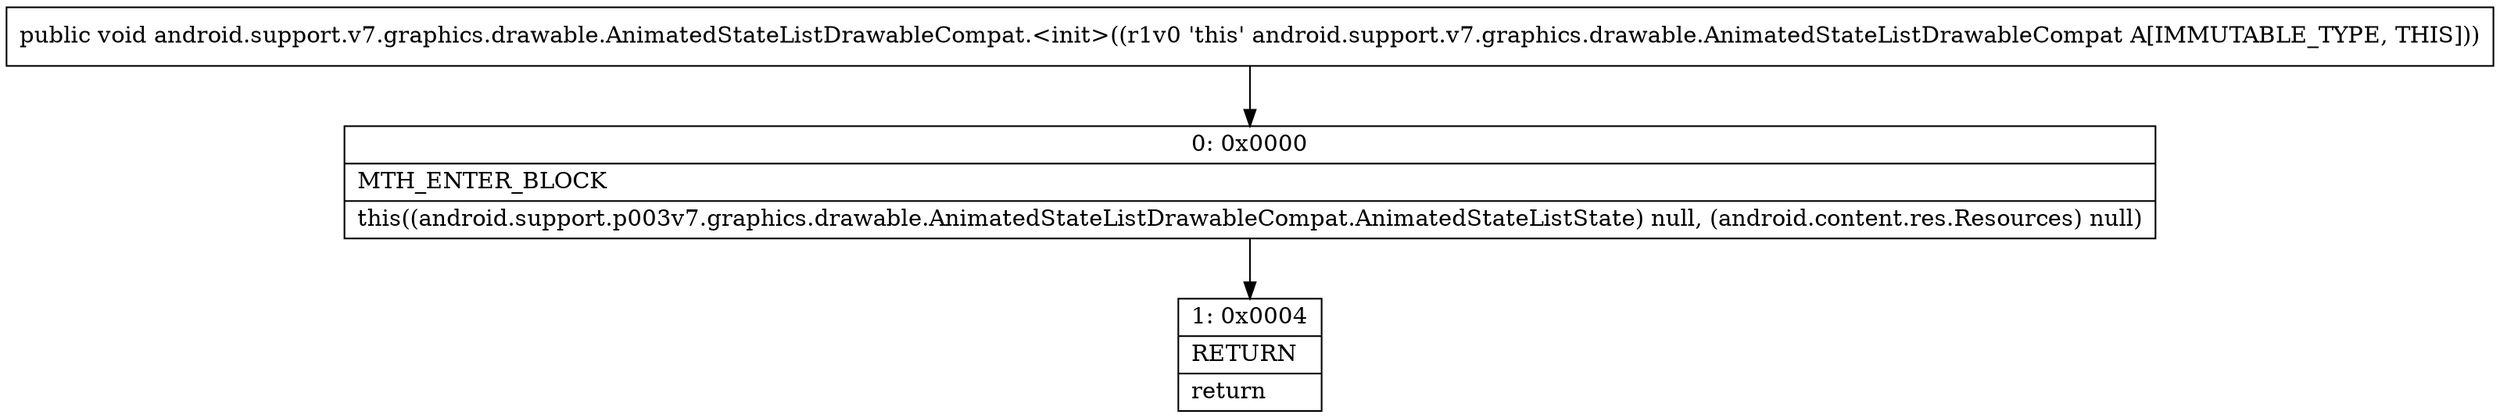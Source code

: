 digraph "CFG forandroid.support.v7.graphics.drawable.AnimatedStateListDrawableCompat.\<init\>()V" {
Node_0 [shape=record,label="{0\:\ 0x0000|MTH_ENTER_BLOCK\l|this((android.support.p003v7.graphics.drawable.AnimatedStateListDrawableCompat.AnimatedStateListState) null, (android.content.res.Resources) null)\l}"];
Node_1 [shape=record,label="{1\:\ 0x0004|RETURN\l|return\l}"];
MethodNode[shape=record,label="{public void android.support.v7.graphics.drawable.AnimatedStateListDrawableCompat.\<init\>((r1v0 'this' android.support.v7.graphics.drawable.AnimatedStateListDrawableCompat A[IMMUTABLE_TYPE, THIS])) }"];
MethodNode -> Node_0;
Node_0 -> Node_1;
}

